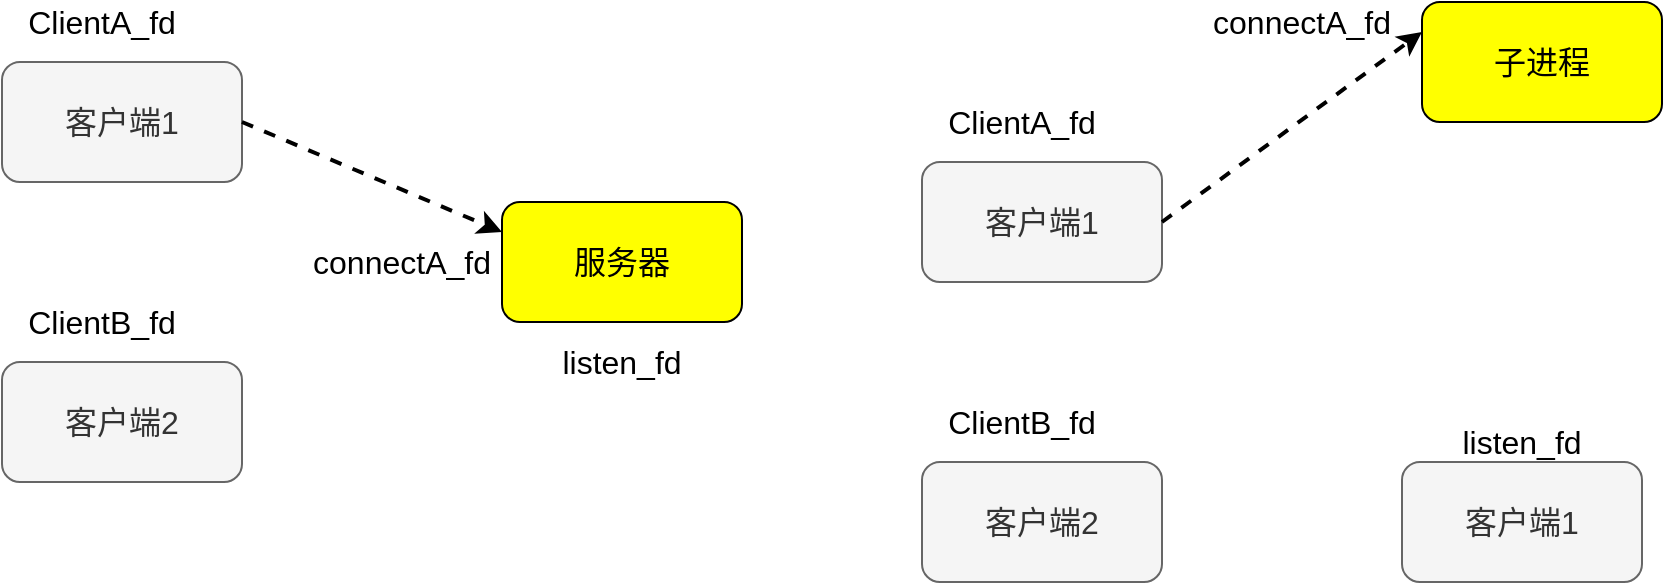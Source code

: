 <mxfile version="13.7.3" type="device"><diagram id="NA6WxA6eAXoLTe9pFzDI" name="第 1 页"><mxGraphModel dx="1422" dy="713" grid="1" gridSize="10" guides="1" tooltips="1" connect="1" arrows="1" fold="1" page="1" pageScale="1" pageWidth="827" pageHeight="1169" math="0" shadow="0"><root><mxCell id="0"/><mxCell id="1" parent="0"/><mxCell id="DR7QPyMKsalb7hUu2fAW-1" value="客户端1" style="rounded=1;whiteSpace=wrap;html=1;fontSize=16;fillColor=#f5f5f5;strokeColor=#666666;fontColor=#333333;" vertex="1" parent="1"><mxGeometry x="570" y="200" width="120" height="60" as="geometry"/></mxCell><mxCell id="DR7QPyMKsalb7hUu2fAW-2" value="客户端2" style="rounded=1;whiteSpace=wrap;html=1;fontSize=16;fillColor=#f5f5f5;strokeColor=#666666;fontColor=#333333;" vertex="1" parent="1"><mxGeometry x="570" y="350" width="120" height="60" as="geometry"/></mxCell><mxCell id="DR7QPyMKsalb7hUu2fAW-3" value="子进程" style="rounded=1;whiteSpace=wrap;html=1;fontSize=16;fillColor=#FFFF00;" vertex="1" parent="1"><mxGeometry x="820" y="120" width="120" height="60" as="geometry"/></mxCell><mxCell id="DR7QPyMKsalb7hUu2fAW-4" value="ClientA_fd" style="text;html=1;strokeColor=none;fillColor=none;align=center;verticalAlign=middle;whiteSpace=wrap;rounded=0;fontSize=16;" vertex="1" parent="1"><mxGeometry x="600" y="170" width="40" height="20" as="geometry"/></mxCell><mxCell id="DR7QPyMKsalb7hUu2fAW-5" value="ClientB_fd" style="text;html=1;strokeColor=none;fillColor=none;align=center;verticalAlign=middle;whiteSpace=wrap;rounded=0;fontSize=16;" vertex="1" parent="1"><mxGeometry x="600" y="320" width="40" height="20" as="geometry"/></mxCell><mxCell id="DR7QPyMKsalb7hUu2fAW-6" value="listen_fd" style="text;html=1;strokeColor=none;fillColor=none;align=center;verticalAlign=middle;whiteSpace=wrap;rounded=0;fontSize=16;" vertex="1" parent="1"><mxGeometry x="850" y="330" width="40" height="20" as="geometry"/></mxCell><mxCell id="DR7QPyMKsalb7hUu2fAW-7" value="connectA_fd" style="text;html=1;strokeColor=none;fillColor=none;align=center;verticalAlign=middle;whiteSpace=wrap;rounded=0;fontSize=16;" vertex="1" parent="1"><mxGeometry x="740" y="120" width="40" height="20" as="geometry"/></mxCell><mxCell id="DR7QPyMKsalb7hUu2fAW-8" value="" style="endArrow=classic;html=1;fontSize=16;entryX=0;entryY=0.25;entryDx=0;entryDy=0;exitX=1;exitY=0.5;exitDx=0;exitDy=0;dashed=1;strokeWidth=2;" edge="1" parent="1" source="DR7QPyMKsalb7hUu2fAW-1" target="DR7QPyMKsalb7hUu2fAW-3"><mxGeometry width="50" height="50" relative="1" as="geometry"><mxPoint x="740" y="240" as="sourcePoint"/><mxPoint x="790" y="190" as="targetPoint"/></mxGeometry></mxCell><mxCell id="DR7QPyMKsalb7hUu2fAW-9" value="客户端1" style="rounded=1;whiteSpace=wrap;html=1;fontSize=16;fillColor=#f5f5f5;strokeColor=#666666;fontColor=#333333;" vertex="1" parent="1"><mxGeometry x="810" y="350" width="120" height="60" as="geometry"/></mxCell><mxCell id="DR7QPyMKsalb7hUu2fAW-11" value="客户端1" style="rounded=1;whiteSpace=wrap;html=1;fontSize=16;fillColor=#f5f5f5;strokeColor=#666666;fontColor=#333333;" vertex="1" parent="1"><mxGeometry x="110" y="150" width="120" height="60" as="geometry"/></mxCell><mxCell id="DR7QPyMKsalb7hUu2fAW-12" value="客户端2" style="rounded=1;whiteSpace=wrap;html=1;fontSize=16;fillColor=#f5f5f5;strokeColor=#666666;fontColor=#333333;" vertex="1" parent="1"><mxGeometry x="110" y="300" width="120" height="60" as="geometry"/></mxCell><mxCell id="DR7QPyMKsalb7hUu2fAW-13" value="服务器" style="rounded=1;whiteSpace=wrap;html=1;fontSize=16;fillColor=#FFFF00;" vertex="1" parent="1"><mxGeometry x="360" y="220" width="120" height="60" as="geometry"/></mxCell><mxCell id="DR7QPyMKsalb7hUu2fAW-14" value="ClientA_fd" style="text;html=1;strokeColor=none;fillColor=none;align=center;verticalAlign=middle;whiteSpace=wrap;rounded=0;fontSize=16;" vertex="1" parent="1"><mxGeometry x="140" y="120" width="40" height="20" as="geometry"/></mxCell><mxCell id="DR7QPyMKsalb7hUu2fAW-15" value="ClientB_fd" style="text;html=1;strokeColor=none;fillColor=none;align=center;verticalAlign=middle;whiteSpace=wrap;rounded=0;fontSize=16;" vertex="1" parent="1"><mxGeometry x="140" y="270" width="40" height="20" as="geometry"/></mxCell><mxCell id="DR7QPyMKsalb7hUu2fAW-16" value="listen_fd" style="text;html=1;strokeColor=none;fillColor=none;align=center;verticalAlign=middle;whiteSpace=wrap;rounded=0;fontSize=16;" vertex="1" parent="1"><mxGeometry x="400" y="290" width="40" height="20" as="geometry"/></mxCell><mxCell id="DR7QPyMKsalb7hUu2fAW-17" value="connectA_fd" style="text;html=1;strokeColor=none;fillColor=none;align=center;verticalAlign=middle;whiteSpace=wrap;rounded=0;fontSize=16;" vertex="1" parent="1"><mxGeometry x="290" y="240" width="40" height="20" as="geometry"/></mxCell><mxCell id="DR7QPyMKsalb7hUu2fAW-18" value="" style="endArrow=classic;html=1;fontSize=16;entryX=0;entryY=0.25;entryDx=0;entryDy=0;exitX=1;exitY=0.5;exitDx=0;exitDy=0;dashed=1;strokeWidth=2;" edge="1" parent="1" source="DR7QPyMKsalb7hUu2fAW-11" target="DR7QPyMKsalb7hUu2fAW-13"><mxGeometry width="50" height="50" relative="1" as="geometry"><mxPoint x="280" y="190" as="sourcePoint"/><mxPoint x="330" y="140" as="targetPoint"/></mxGeometry></mxCell></root></mxGraphModel></diagram></mxfile>